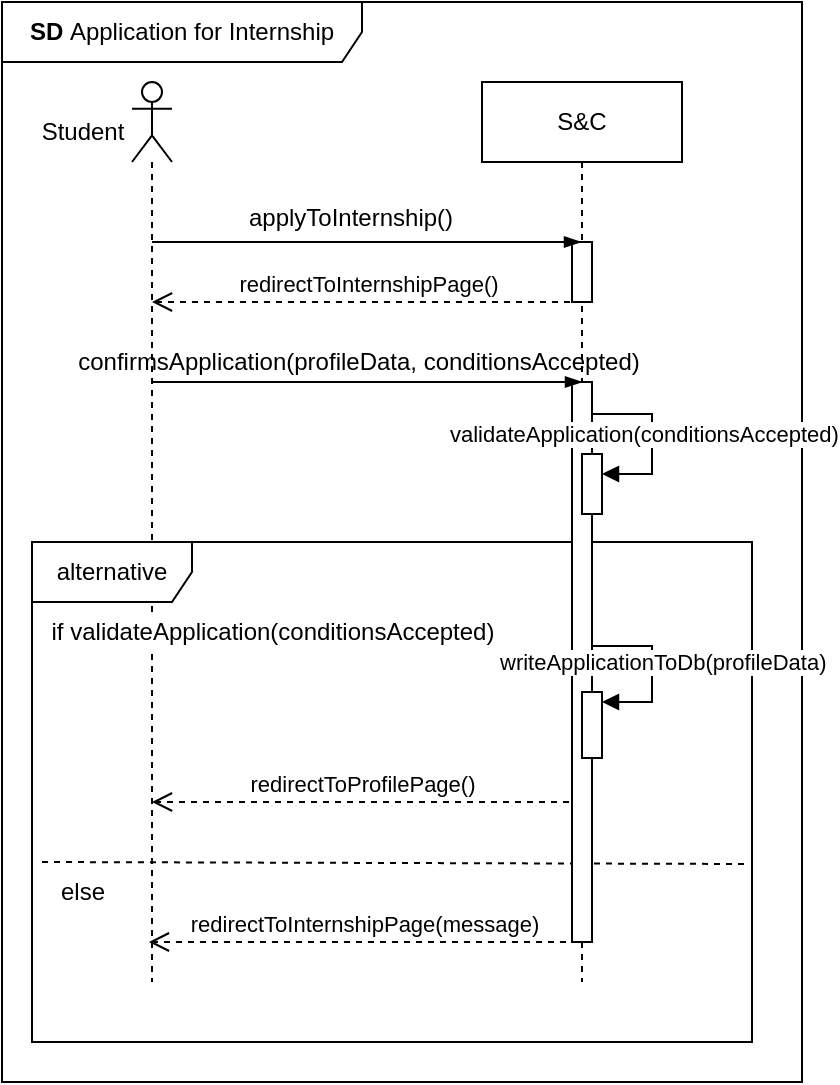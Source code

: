 <mxfile version="25.0.3">
  <diagram name="Page-1" id="2YBvvXClWsGukQMizWep">
    <mxGraphModel dx="879" dy="461" grid="1" gridSize="10" guides="1" tooltips="1" connect="1" arrows="1" fold="1" page="1" pageScale="1" pageWidth="850" pageHeight="1100" math="0" shadow="0">
      <root>
        <mxCell id="0" />
        <mxCell id="1" parent="0" />
        <mxCell id="CObYJEAy56xA2G8EUnc1-1" value="S&amp;amp;C" style="shape=umlLifeline;perimeter=lifelinePerimeter;whiteSpace=wrap;html=1;container=1;dropTarget=0;collapsible=0;recursiveResize=0;outlineConnect=0;portConstraint=eastwest;newEdgeStyle={&quot;edgeStyle&quot;:&quot;elbowEdgeStyle&quot;,&quot;elbow&quot;:&quot;vertical&quot;,&quot;curved&quot;:0,&quot;rounded&quot;:0};" parent="1" vertex="1">
          <mxGeometry x="320" y="40" width="100" height="450" as="geometry" />
        </mxCell>
        <mxCell id="CObYJEAy56xA2G8EUnc1-6" value="" style="shape=umlLifeline;perimeter=lifelinePerimeter;whiteSpace=wrap;html=1;container=1;dropTarget=0;collapsible=0;recursiveResize=0;outlineConnect=0;portConstraint=eastwest;newEdgeStyle={&quot;curved&quot;:0,&quot;rounded&quot;:0};participant=umlActor;" parent="1" vertex="1">
          <mxGeometry x="145" y="40" width="20" height="450" as="geometry" />
        </mxCell>
        <mxCell id="CObYJEAy56xA2G8EUnc1-7" value="Student" style="text;html=1;align=center;verticalAlign=middle;resizable=0;points=[];autosize=1;strokeColor=none;fillColor=none;" parent="1" vertex="1">
          <mxGeometry x="90" y="50" width="60" height="30" as="geometry" />
        </mxCell>
        <mxCell id="CObYJEAy56xA2G8EUnc1-9" value="applyToInternship()" style="text;html=1;align=center;verticalAlign=middle;resizable=0;points=[];autosize=1;strokeColor=none;fillColor=none;" parent="1" vertex="1">
          <mxGeometry x="189" y="93" width="130" height="30" as="geometry" />
        </mxCell>
        <mxCell id="CObYJEAy56xA2G8EUnc1-14" value="alternative" style="shape=umlFrame;whiteSpace=wrap;html=1;pointerEvents=0;width=80;height=30;" parent="1" vertex="1">
          <mxGeometry x="95" y="270" width="360" height="250" as="geometry" />
        </mxCell>
        <mxCell id="CObYJEAy56xA2G8EUnc1-15" value="&lt;b&gt;SD&lt;/b&gt;&amp;nbsp;Application for Internship" style="shape=umlFrame;whiteSpace=wrap;html=1;pointerEvents=0;width=180;height=30;" parent="1" vertex="1">
          <mxGeometry x="80" width="400" height="540" as="geometry" />
        </mxCell>
        <mxCell id="CObYJEAy56xA2G8EUnc1-17" value="" style="endArrow=none;dashed=1;html=1;rounded=0;exitX=0.014;exitY=0.49;exitDx=0;exitDy=0;exitPerimeter=0;entryX=0.994;entryY=0.495;entryDx=0;entryDy=0;entryPerimeter=0;" parent="1" edge="1">
          <mxGeometry width="50" height="50" relative="1" as="geometry">
            <mxPoint x="100.0" y="430" as="sourcePoint" />
            <mxPoint x="452.8" y="431" as="targetPoint" />
          </mxGeometry>
        </mxCell>
        <mxCell id="CObYJEAy56xA2G8EUnc1-19" value="else" style="text;html=1;align=center;verticalAlign=middle;resizable=0;points=[];autosize=1;strokeColor=none;fillColor=none;" parent="1" vertex="1">
          <mxGeometry x="95" y="430" width="50" height="30" as="geometry" />
        </mxCell>
        <mxCell id="CObYJEAy56xA2G8EUnc1-20" value="if validateApplication(conditionsAccepted)" style="text;html=1;align=center;verticalAlign=middle;resizable=0;points=[];autosize=1;strokeColor=none;fillColor=none;labelBackgroundColor=default;" parent="1" vertex="1">
          <mxGeometry x="95" y="300" width="240" height="30" as="geometry" />
        </mxCell>
        <mxCell id="CObYJEAy56xA2G8EUnc1-24" value="redirectToInternshipPage(message)" style="html=1;verticalAlign=bottom;endArrow=open;dashed=1;endSize=8;curved=0;rounded=0;" parent="1" edge="1">
          <mxGeometry x="-0.003" relative="1" as="geometry">
            <mxPoint x="368.0" y="470" as="sourcePoint" />
            <mxPoint x="153.444" y="470" as="targetPoint" />
            <mxPoint as="offset" />
          </mxGeometry>
        </mxCell>
        <mxCell id="HJIBpvxVfIBrpGYPyr1l-3" value="redirectToInternshipPage()" style="html=1;verticalAlign=bottom;endArrow=open;dashed=1;endSize=8;curved=0;rounded=0;" parent="1" target="CObYJEAy56xA2G8EUnc1-6" edge="1">
          <mxGeometry relative="1" as="geometry">
            <mxPoint x="370" y="150" as="sourcePoint" />
            <mxPoint x="190.429" y="150" as="targetPoint" />
            <Array as="points">
              <mxPoint x="280.5" y="150" />
            </Array>
          </mxGeometry>
        </mxCell>
        <mxCell id="HJIBpvxVfIBrpGYPyr1l-5" value="confirmsApplication(profileData, conditionsAccepted)" style="text;html=1;align=center;verticalAlign=middle;resizable=0;points=[];autosize=1;strokeColor=none;fillColor=none;" parent="1" vertex="1">
          <mxGeometry x="108" y="165" width="300" height="30" as="geometry" />
        </mxCell>
        <mxCell id="HJIBpvxVfIBrpGYPyr1l-6" value="redirectToProfilePage()" style="html=1;verticalAlign=bottom;endArrow=open;dashed=1;endSize=8;curved=0;rounded=0;" parent="1" edge="1">
          <mxGeometry x="0.021" relative="1" as="geometry">
            <mxPoint x="369.5" y="400" as="sourcePoint" />
            <mxPoint x="155" y="400" as="targetPoint" />
            <Array as="points">
              <mxPoint x="296.5" y="400" />
              <mxPoint x="160" y="400" />
            </Array>
            <mxPoint as="offset" />
          </mxGeometry>
        </mxCell>
        <mxCell id="9wymKoMhJ7wCNrpig5R5-1" value="" style="html=1;points=[[0,0,0,0,5],[0,1,0,0,-5],[1,0,0,0,5],[1,1,0,0,-5]];perimeter=orthogonalPerimeter;outlineConnect=0;targetShapes=umlLifeline;portConstraint=eastwest;newEdgeStyle={&quot;curved&quot;:0,&quot;rounded&quot;:0};" vertex="1" parent="1">
          <mxGeometry x="365" y="120" width="10" height="30" as="geometry" />
        </mxCell>
        <mxCell id="CObYJEAy56xA2G8EUnc1-8" value="" style="edgeStyle=elbowEdgeStyle;fontSize=12;html=1;endArrow=blockThin;endFill=1;rounded=0;" parent="1" source="CObYJEAy56xA2G8EUnc1-6" target="CObYJEAy56xA2G8EUnc1-1" edge="1">
          <mxGeometry width="160" relative="1" as="geometry">
            <mxPoint x="190" y="120" as="sourcePoint" />
            <mxPoint x="369.5" y="180" as="targetPoint" />
            <Array as="points">
              <mxPoint x="270" y="120" />
            </Array>
          </mxGeometry>
        </mxCell>
        <mxCell id="9wymKoMhJ7wCNrpig5R5-2" value="" style="html=1;points=[[0,0,0,0,5],[0,1,0,0,-5],[1,0,0,0,5],[1,1,0,0,-5]];perimeter=orthogonalPerimeter;outlineConnect=0;targetShapes=umlLifeline;portConstraint=eastwest;newEdgeStyle={&quot;curved&quot;:0,&quot;rounded&quot;:0};" vertex="1" parent="1">
          <mxGeometry x="365" y="190" width="10" height="280" as="geometry" />
        </mxCell>
        <mxCell id="HJIBpvxVfIBrpGYPyr1l-8" value="" style="edgeStyle=elbowEdgeStyle;fontSize=12;html=1;endArrow=blockThin;endFill=1;rounded=0;" parent="1" edge="1">
          <mxGeometry width="160" relative="1" as="geometry">
            <mxPoint x="155" y="190" as="sourcePoint" />
            <mxPoint x="370" y="190" as="targetPoint" />
            <Array as="points">
              <mxPoint x="270" y="190" />
            </Array>
          </mxGeometry>
        </mxCell>
        <mxCell id="HJIBpvxVfIBrpGYPyr1l-12" value="" style="html=1;points=[[0,0,0,0,5],[0,1,0,0,-5],[1,0,0,0,5],[1,1,0,0,-5]];perimeter=orthogonalPerimeter;outlineConnect=0;targetShapes=umlLifeline;portConstraint=eastwest;newEdgeStyle={&quot;curved&quot;:0,&quot;rounded&quot;:0};" parent="1" vertex="1">
          <mxGeometry x="370" y="226" width="10" height="30" as="geometry" />
        </mxCell>
        <mxCell id="HJIBpvxVfIBrpGYPyr1l-13" value="validateApplication(conditionsAccepted)" style="html=1;align=left;spacingLeft=2;endArrow=block;rounded=0;edgeStyle=orthogonalEdgeStyle;curved=0;rounded=0;" parent="1" edge="1">
          <mxGeometry x="-1" y="-76" relative="1" as="geometry">
            <mxPoint x="375" y="206" as="sourcePoint" />
            <Array as="points">
              <mxPoint x="405" y="206" />
              <mxPoint x="405" y="236" />
            </Array>
            <mxPoint x="-75" y="-66" as="offset" />
            <mxPoint x="380" y="236" as="targetPoint" />
          </mxGeometry>
        </mxCell>
        <mxCell id="HJIBpvxVfIBrpGYPyr1l-16" value="" style="html=1;points=[[0,0,0,0,5],[0,1,0,0,-5],[1,0,0,0,5],[1,1,0,0,-5]];perimeter=orthogonalPerimeter;outlineConnect=0;targetShapes=umlLifeline;portConstraint=eastwest;newEdgeStyle={&quot;curved&quot;:0,&quot;rounded&quot;:0};" parent="1" vertex="1">
          <mxGeometry x="370" y="345" width="10" height="33" as="geometry" />
        </mxCell>
        <mxCell id="HJIBpvxVfIBrpGYPyr1l-17" value="writeApplicationToDb(profileData)" style="html=1;align=left;spacingLeft=2;endArrow=block;rounded=0;edgeStyle=orthogonalEdgeStyle;curved=0;rounded=0;entryX=1;entryY=0;entryDx=0;entryDy=5;entryPerimeter=0;" parent="1" target="HJIBpvxVfIBrpGYPyr1l-16" edge="1">
          <mxGeometry x="-1" y="-51" relative="1" as="geometry">
            <mxPoint x="375" y="322" as="sourcePoint" />
            <Array as="points">
              <mxPoint x="405" y="322" />
              <mxPoint x="405" y="350" />
            </Array>
            <mxPoint x="-50" y="-43" as="offset" />
            <mxPoint x="385" y="352" as="targetPoint" />
          </mxGeometry>
        </mxCell>
      </root>
    </mxGraphModel>
  </diagram>
</mxfile>
